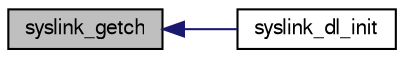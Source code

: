 digraph "syslink_getch"
{
  edge [fontname="FreeSans",fontsize="10",labelfontname="FreeSans",labelfontsize="10"];
  node [fontname="FreeSans",fontsize="10",shape=record];
  rankdir="LR";
  Node1 [label="syslink_getch",height=0.2,width=0.4,color="black", fillcolor="grey75", style="filled", fontcolor="black"];
  Node1 -> Node2 [dir="back",color="midnightblue",fontsize="10",style="solid",fontname="FreeSans"];
  Node2 [label="syslink_dl_init",height=0.2,width=0.4,color="black", fillcolor="white", style="filled",URL="$syslink__dl_8h.html#a8af3cb278d0da92c186495eab0c91c5a",tooltip="Init function. "];
}
